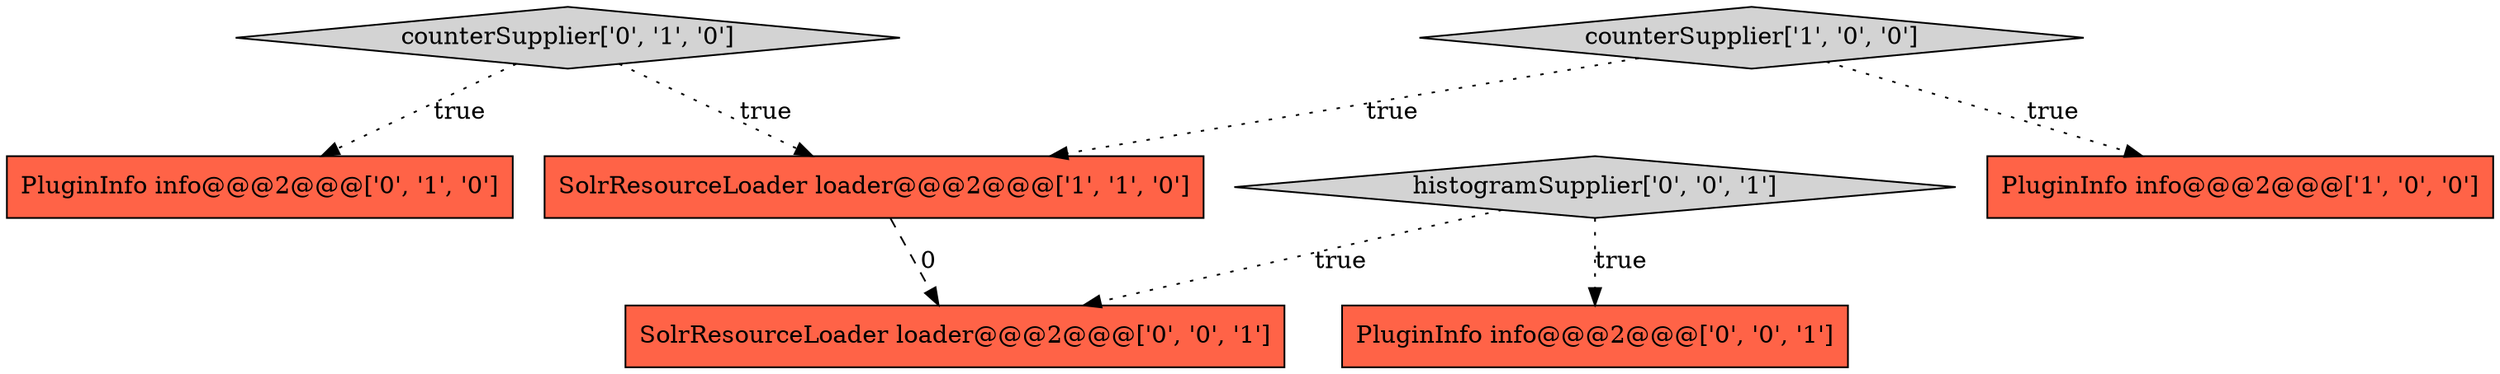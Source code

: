 digraph {
4 [style = filled, label = "counterSupplier['0', '1', '0']", fillcolor = lightgray, shape = diamond image = "AAA0AAABBB2BBB"];
1 [style = filled, label = "PluginInfo info@@@2@@@['1', '0', '0']", fillcolor = tomato, shape = box image = "AAA0AAABBB1BBB"];
7 [style = filled, label = "SolrResourceLoader loader@@@2@@@['0', '0', '1']", fillcolor = tomato, shape = box image = "AAA0AAABBB3BBB"];
5 [style = filled, label = "PluginInfo info@@@2@@@['0', '0', '1']", fillcolor = tomato, shape = box image = "AAA0AAABBB3BBB"];
3 [style = filled, label = "PluginInfo info@@@2@@@['0', '1', '0']", fillcolor = tomato, shape = box image = "AAA0AAABBB2BBB"];
2 [style = filled, label = "SolrResourceLoader loader@@@2@@@['1', '1', '0']", fillcolor = tomato, shape = box image = "AAA0AAABBB1BBB"];
6 [style = filled, label = "histogramSupplier['0', '0', '1']", fillcolor = lightgray, shape = diamond image = "AAA0AAABBB3BBB"];
0 [style = filled, label = "counterSupplier['1', '0', '0']", fillcolor = lightgray, shape = diamond image = "AAA0AAABBB1BBB"];
4->3 [style = dotted, label="true"];
0->2 [style = dotted, label="true"];
2->7 [style = dashed, label="0"];
4->2 [style = dotted, label="true"];
6->5 [style = dotted, label="true"];
0->1 [style = dotted, label="true"];
6->7 [style = dotted, label="true"];
}
